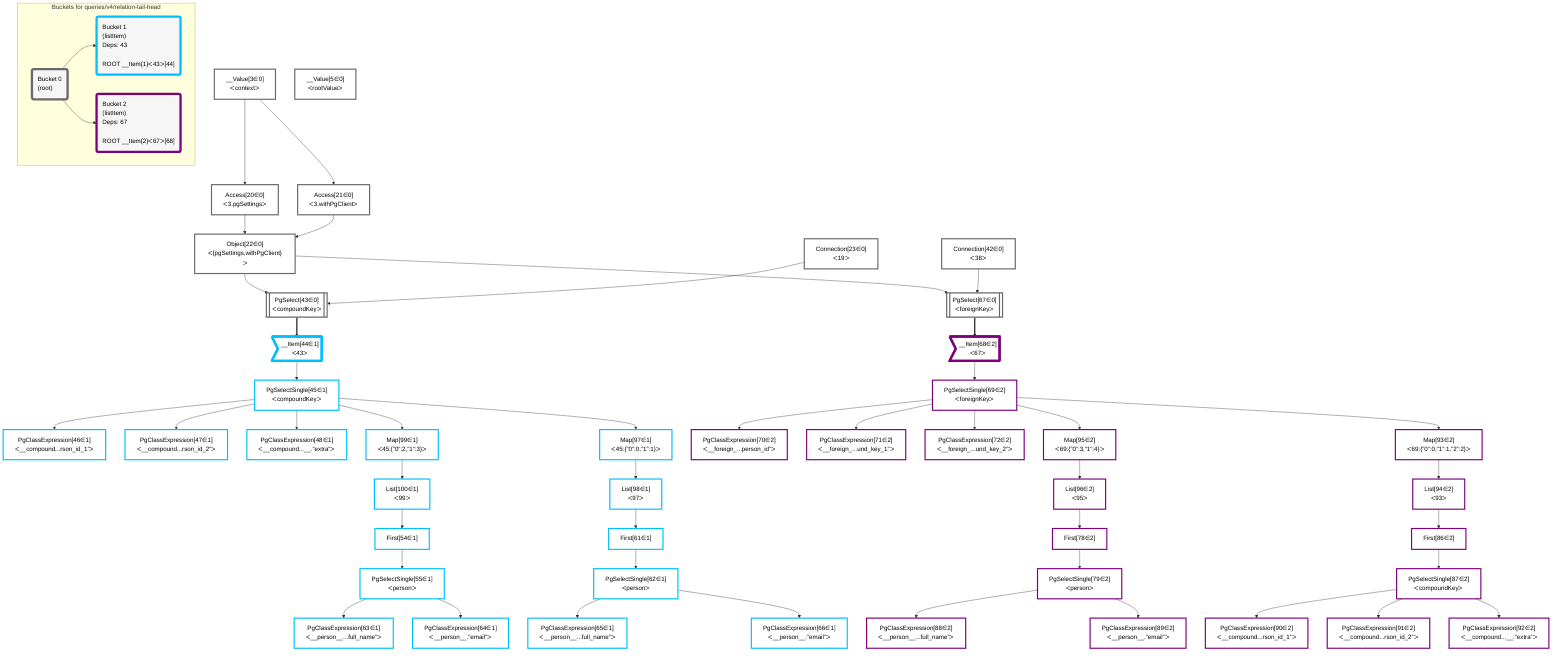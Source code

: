 graph TD
    classDef path fill:#eee,stroke:#000,color:#000
    classDef plan fill:#fff,stroke-width:3px,color:#000
    classDef itemplan fill:#fff,stroke-width:6px,color:#000
    classDef sideeffectplan fill:#f00,stroke-width:6px,color:#000
    classDef bucket fill:#f6f6f6,color:#000,stroke-width:6px,text-align:left


    %% define steps
    __Value3["__Value[3∈0]<br />ᐸcontextᐳ"]:::plan
    __Value5["__Value[5∈0]<br />ᐸrootValueᐳ"]:::plan
    Access20["Access[20∈0]<br />ᐸ3.pgSettingsᐳ"]:::plan
    Access21["Access[21∈0]<br />ᐸ3.withPgClientᐳ"]:::plan
    Object22["Object[22∈0]<br />ᐸ{pgSettings,withPgClient}ᐳ"]:::plan
    Connection23["Connection[23∈0]<br />ᐸ19ᐳ"]:::plan
    Connection42["Connection[42∈0]<br />ᐸ38ᐳ"]:::plan
    PgSelect43[["PgSelect[43∈0]<br />ᐸcompoundKeyᐳ"]]:::plan
    __Item44>"__Item[44∈1]<br />ᐸ43ᐳ"]:::itemplan
    PgSelectSingle45["PgSelectSingle[45∈1]<br />ᐸcompoundKeyᐳ"]:::plan
    PgClassExpression46["PgClassExpression[46∈1]<br />ᐸ__compound...rson_id_1”ᐳ"]:::plan
    PgClassExpression47["PgClassExpression[47∈1]<br />ᐸ__compound...rson_id_2”ᐳ"]:::plan
    PgClassExpression48["PgClassExpression[48∈1]<br />ᐸ__compound...__.”extra”ᐳ"]:::plan
    Map99["Map[99∈1]<br />ᐸ45:{”0”:2,”1”:3}ᐳ"]:::plan
    List100["List[100∈1]<br />ᐸ99ᐳ"]:::plan
    First54["First[54∈1]"]:::plan
    PgSelectSingle55["PgSelectSingle[55∈1]<br />ᐸpersonᐳ"]:::plan
    Map97["Map[97∈1]<br />ᐸ45:{”0”:0,”1”:1}ᐳ"]:::plan
    List98["List[98∈1]<br />ᐸ97ᐳ"]:::plan
    First61["First[61∈1]"]:::plan
    PgSelectSingle62["PgSelectSingle[62∈1]<br />ᐸpersonᐳ"]:::plan
    PgClassExpression63["PgClassExpression[63∈1]<br />ᐸ__person__...full_name”ᐳ"]:::plan
    PgClassExpression64["PgClassExpression[64∈1]<br />ᐸ__person__.”email”ᐳ"]:::plan
    PgClassExpression65["PgClassExpression[65∈1]<br />ᐸ__person__...full_name”ᐳ"]:::plan
    PgClassExpression66["PgClassExpression[66∈1]<br />ᐸ__person__.”email”ᐳ"]:::plan
    PgSelect67[["PgSelect[67∈0]<br />ᐸforeignKeyᐳ"]]:::plan
    __Item68>"__Item[68∈2]<br />ᐸ67ᐳ"]:::itemplan
    PgSelectSingle69["PgSelectSingle[69∈2]<br />ᐸforeignKeyᐳ"]:::plan
    PgClassExpression70["PgClassExpression[70∈2]<br />ᐸ__foreign_...person_id”ᐳ"]:::plan
    PgClassExpression71["PgClassExpression[71∈2]<br />ᐸ__foreign_...und_key_1”ᐳ"]:::plan
    PgClassExpression72["PgClassExpression[72∈2]<br />ᐸ__foreign_...und_key_2”ᐳ"]:::plan
    Map95["Map[95∈2]<br />ᐸ69:{”0”:3,”1”:4}ᐳ"]:::plan
    List96["List[96∈2]<br />ᐸ95ᐳ"]:::plan
    First78["First[78∈2]"]:::plan
    PgSelectSingle79["PgSelectSingle[79∈2]<br />ᐸpersonᐳ"]:::plan
    Map93["Map[93∈2]<br />ᐸ69:{”0”:0,”1”:1,”2”:2}ᐳ"]:::plan
    List94["List[94∈2]<br />ᐸ93ᐳ"]:::plan
    First86["First[86∈2]"]:::plan
    PgSelectSingle87["PgSelectSingle[87∈2]<br />ᐸcompoundKeyᐳ"]:::plan
    PgClassExpression88["PgClassExpression[88∈2]<br />ᐸ__person__...full_name”ᐳ"]:::plan
    PgClassExpression89["PgClassExpression[89∈2]<br />ᐸ__person__.”email”ᐳ"]:::plan
    PgClassExpression90["PgClassExpression[90∈2]<br />ᐸ__compound...rson_id_1”ᐳ"]:::plan
    PgClassExpression91["PgClassExpression[91∈2]<br />ᐸ__compound...rson_id_2”ᐳ"]:::plan
    PgClassExpression92["PgClassExpression[92∈2]<br />ᐸ__compound...__.”extra”ᐳ"]:::plan

    %% plan dependencies
    __Value3 --> Access20
    __Value3 --> Access21
    Access20 & Access21 --> Object22
    Object22 & Connection23 --> PgSelect43
    PgSelect43 ==> __Item44
    __Item44 --> PgSelectSingle45
    PgSelectSingle45 --> PgClassExpression46
    PgSelectSingle45 --> PgClassExpression47
    PgSelectSingle45 --> PgClassExpression48
    PgSelectSingle45 --> Map99
    Map99 --> List100
    List100 --> First54
    First54 --> PgSelectSingle55
    PgSelectSingle45 --> Map97
    Map97 --> List98
    List98 --> First61
    First61 --> PgSelectSingle62
    PgSelectSingle55 --> PgClassExpression63
    PgSelectSingle55 --> PgClassExpression64
    PgSelectSingle62 --> PgClassExpression65
    PgSelectSingle62 --> PgClassExpression66
    Object22 & Connection42 --> PgSelect67
    PgSelect67 ==> __Item68
    __Item68 --> PgSelectSingle69
    PgSelectSingle69 --> PgClassExpression70
    PgSelectSingle69 --> PgClassExpression71
    PgSelectSingle69 --> PgClassExpression72
    PgSelectSingle69 --> Map95
    Map95 --> List96
    List96 --> First78
    First78 --> PgSelectSingle79
    PgSelectSingle69 --> Map93
    Map93 --> List94
    List94 --> First86
    First86 --> PgSelectSingle87
    PgSelectSingle79 --> PgClassExpression88
    PgSelectSingle79 --> PgClassExpression89
    PgSelectSingle87 --> PgClassExpression90
    PgSelectSingle87 --> PgClassExpression91
    PgSelectSingle87 --> PgClassExpression92

    %% plan-to-path relationships

    subgraph "Buckets for queries/v4/relation-tail-head"
    Bucket0("Bucket 0<br />(root)"):::bucket
    classDef bucket0 stroke:#696969
    class Bucket0,__Value3,__Value5,Access20,Access21,Object22,Connection23,Connection42,PgSelect43,PgSelect67 bucket0
    Bucket1("Bucket 1<br />(listItem)<br />Deps: 43<br /><br />ROOT __Item{1}ᐸ43ᐳ[44]"):::bucket
    classDef bucket1 stroke:#00bfff
    class Bucket1,__Item44,PgSelectSingle45,PgClassExpression46,PgClassExpression47,PgClassExpression48,First54,PgSelectSingle55,First61,PgSelectSingle62,PgClassExpression63,PgClassExpression64,PgClassExpression65,PgClassExpression66,Map97,List98,Map99,List100 bucket1
    Bucket2("Bucket 2<br />(listItem)<br />Deps: 67<br /><br />ROOT __Item{2}ᐸ67ᐳ[68]"):::bucket
    classDef bucket2 stroke:#7f007f
    class Bucket2,__Item68,PgSelectSingle69,PgClassExpression70,PgClassExpression71,PgClassExpression72,First78,PgSelectSingle79,First86,PgSelectSingle87,PgClassExpression88,PgClassExpression89,PgClassExpression90,PgClassExpression91,PgClassExpression92,Map93,List94,Map95,List96 bucket2
    Bucket0 --> Bucket1 & Bucket2
    end
